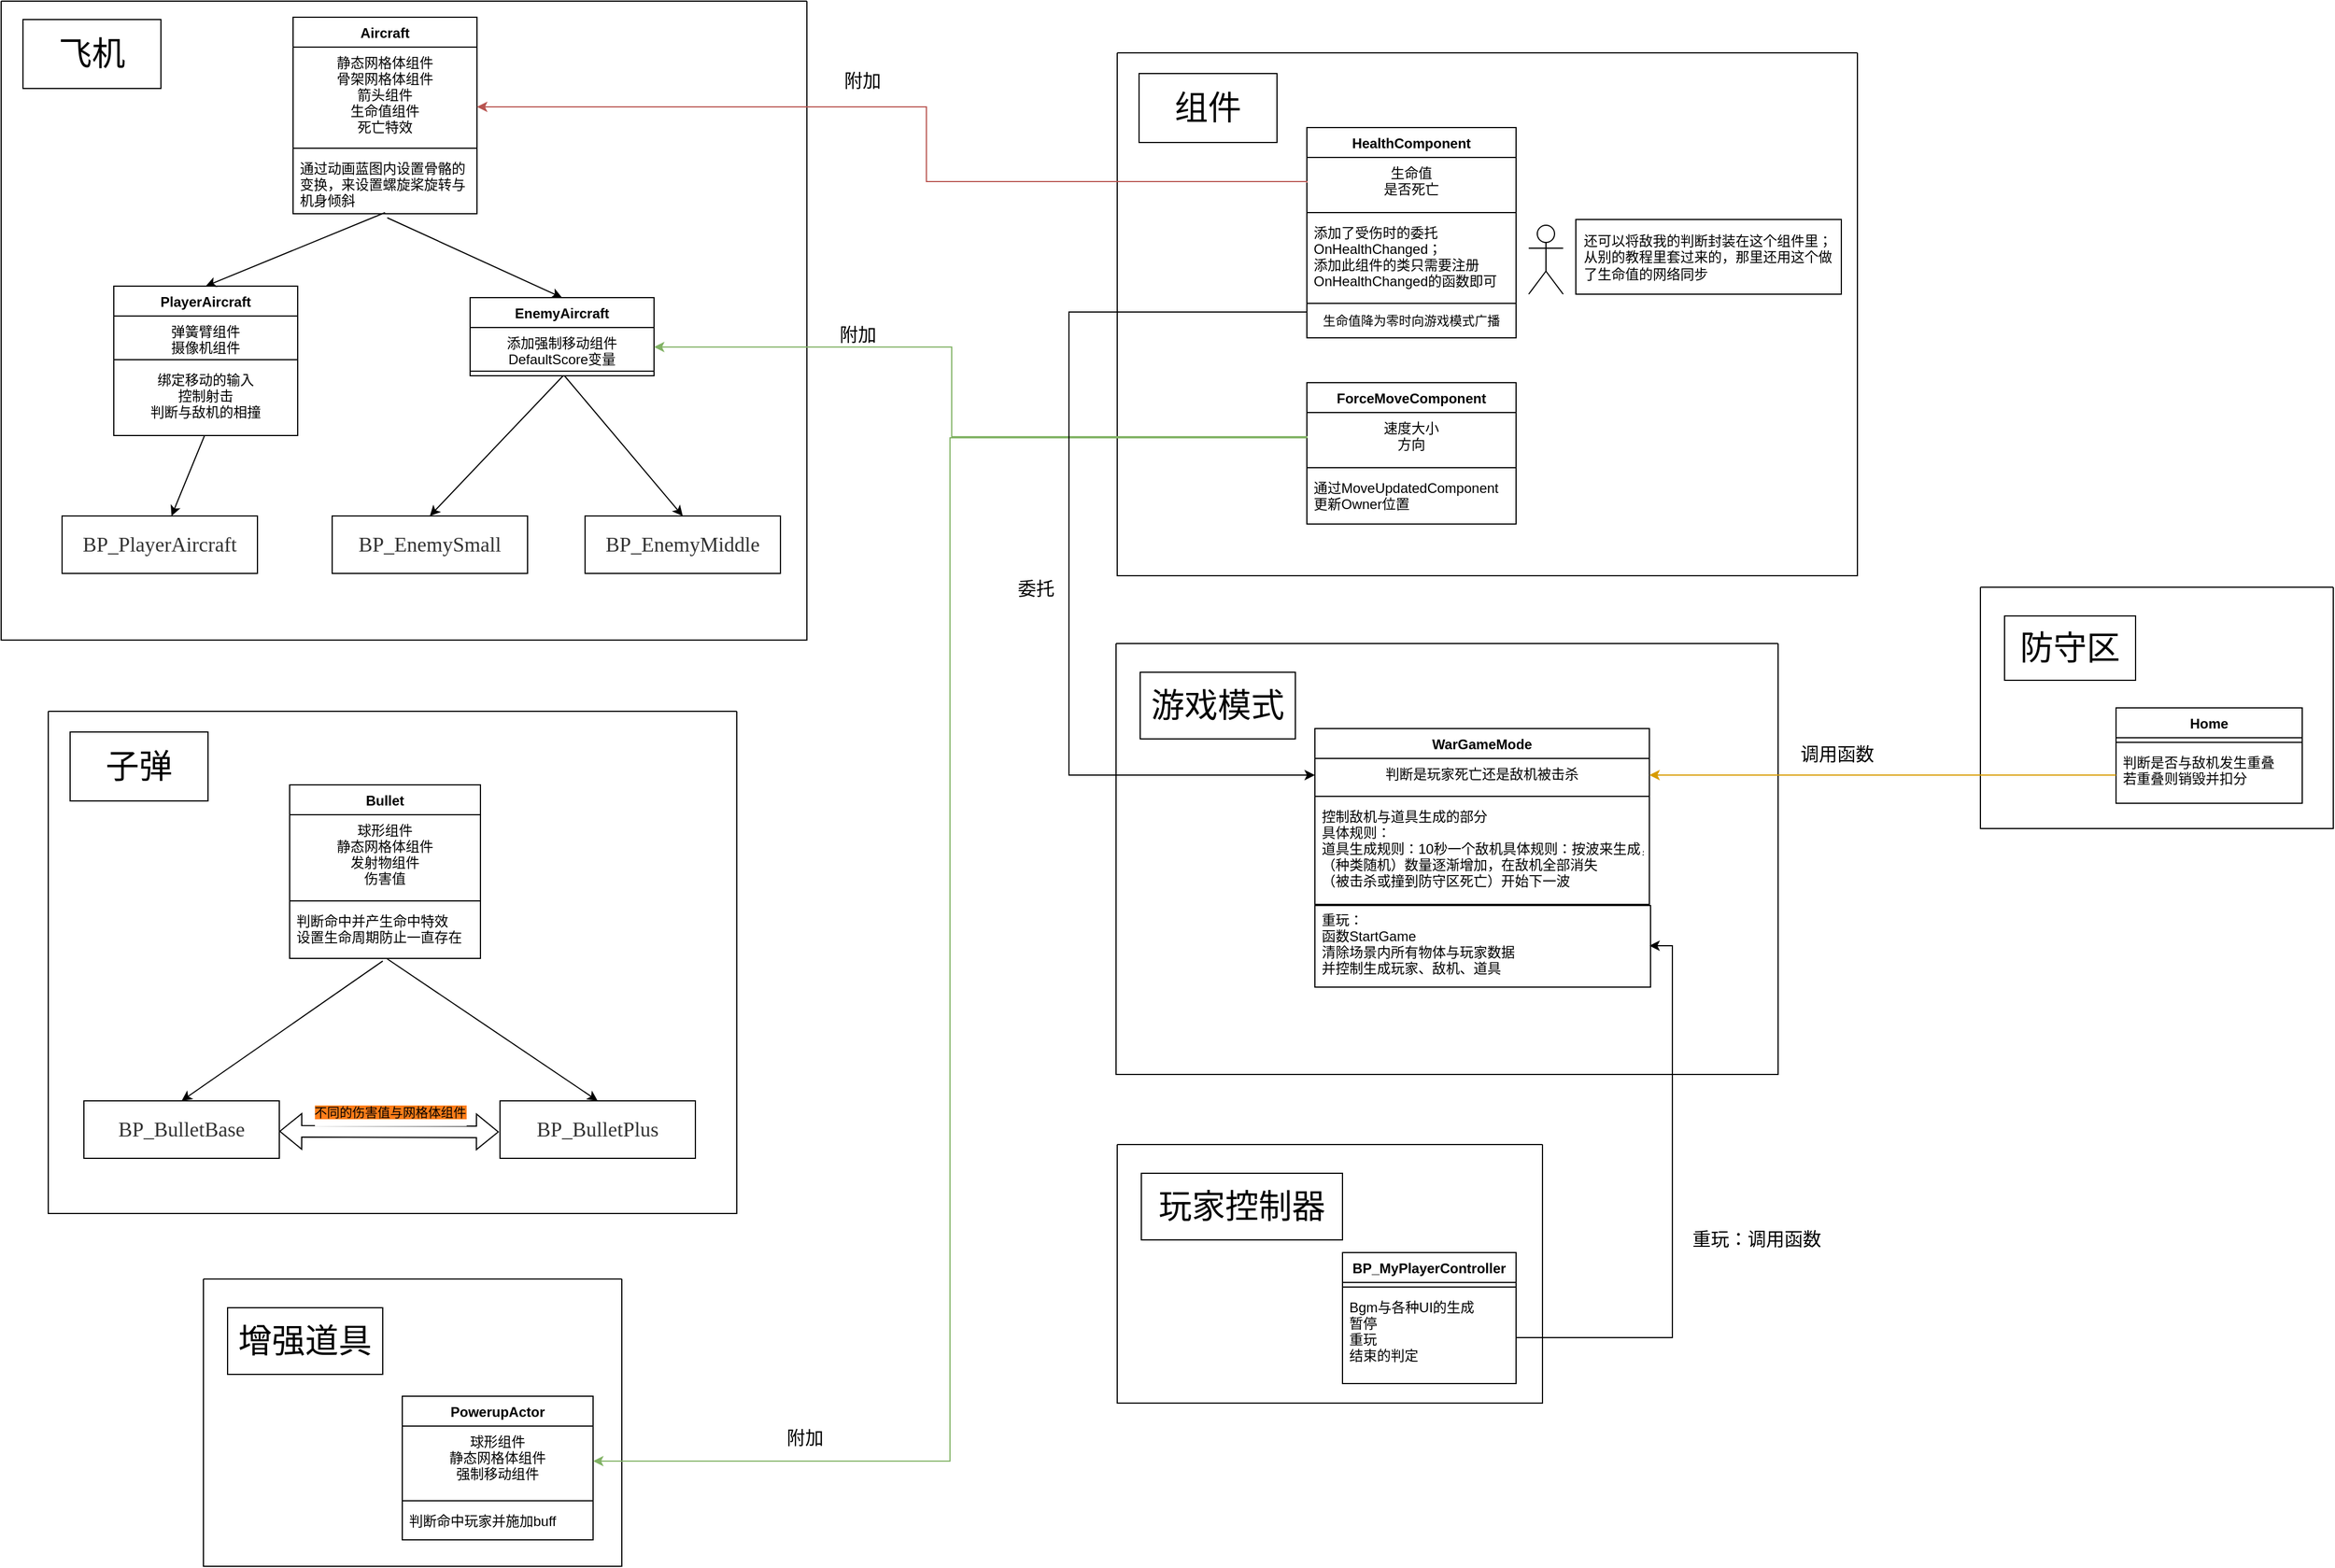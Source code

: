 <mxfile version="20.0.4" type="github">
  <diagram id="JQpSoryamnZWYD8ubrE5" name="Page-1">
    <mxGraphModel dx="1422" dy="774" grid="0" gridSize="10" guides="1" tooltips="1" connect="1" arrows="1" fold="1" page="1" pageScale="2.8" pageWidth="827" pageHeight="600" math="0" shadow="0">
      <root>
        <mxCell id="0" />
        <mxCell id="1" parent="0" />
        <mxCell id="8JjJnCANUardXnhekm5R-16" value="" style="swimlane;startSize=0;" parent="1" vertex="1">
          <mxGeometry x="133" y="153" width="701" height="556" as="geometry">
            <mxRectangle x="18" y="27" width="50" height="44" as="alternateBounds" />
          </mxGeometry>
        </mxCell>
        <mxCell id="8JjJnCANUardXnhekm5R-1" value="Aircraft" style="swimlane;fontStyle=1;align=center;verticalAlign=top;childLayout=stackLayout;horizontal=1;startSize=26;horizontalStack=0;resizeParent=1;resizeParentMax=0;resizeLast=0;collapsible=1;marginBottom=0;" parent="8JjJnCANUardXnhekm5R-16" vertex="1">
          <mxGeometry x="254" y="14" width="160" height="171" as="geometry" />
        </mxCell>
        <mxCell id="8JjJnCANUardXnhekm5R-2" value="静态网格体组件&#xa;骨架网格体组件&#xa;箭头组件&#xa;生命值组件&#xa;死亡特效" style="text;strokeColor=none;fillColor=none;align=center;verticalAlign=top;spacingLeft=4;spacingRight=4;overflow=hidden;rotatable=0;points=[[0,0.5],[1,0.5]];portConstraint=eastwest;" parent="8JjJnCANUardXnhekm5R-1" vertex="1">
          <mxGeometry y="26" width="160" height="84" as="geometry" />
        </mxCell>
        <mxCell id="8JjJnCANUardXnhekm5R-3" value="" style="line;strokeWidth=1;fillColor=none;align=left;verticalAlign=middle;spacingTop=-1;spacingLeft=3;spacingRight=3;rotatable=0;labelPosition=right;points=[];portConstraint=eastwest;" parent="8JjJnCANUardXnhekm5R-1" vertex="1">
          <mxGeometry y="110" width="160" height="8" as="geometry" />
        </mxCell>
        <mxCell id="8JjJnCANUardXnhekm5R-4" value="通过动画蓝图内设置骨骼的&#xa;变换，来设置螺旋桨旋转与&#xa;机身倾斜" style="text;strokeColor=none;fillColor=none;align=left;verticalAlign=top;spacingLeft=4;spacingRight=4;overflow=hidden;rotatable=0;points=[[0,0.5],[1,0.5]];portConstraint=eastwest;" parent="8JjJnCANUardXnhekm5R-1" vertex="1">
          <mxGeometry y="118" width="160" height="53" as="geometry" />
        </mxCell>
        <mxCell id="8JjJnCANUardXnhekm5R-5" value="PlayerAircraft" style="swimlane;fontStyle=1;align=center;verticalAlign=top;childLayout=stackLayout;horizontal=1;startSize=26;horizontalStack=0;resizeParent=1;resizeParentMax=0;resizeLast=0;collapsible=1;marginBottom=0;" parent="8JjJnCANUardXnhekm5R-16" vertex="1">
          <mxGeometry x="98" y="248" width="160" height="130" as="geometry" />
        </mxCell>
        <mxCell id="8JjJnCANUardXnhekm5R-6" value="弹簧臂组件&#xa;摄像机组件" style="text;strokeColor=none;fillColor=none;align=center;verticalAlign=top;spacingLeft=4;spacingRight=4;overflow=hidden;rotatable=0;points=[[0,0.5],[1,0.5]];portConstraint=eastwest;" parent="8JjJnCANUardXnhekm5R-5" vertex="1">
          <mxGeometry y="26" width="160" height="34" as="geometry" />
        </mxCell>
        <mxCell id="8JjJnCANUardXnhekm5R-7" value="" style="line;strokeWidth=1;fillColor=none;align=left;verticalAlign=middle;spacingTop=-1;spacingLeft=3;spacingRight=3;rotatable=0;labelPosition=right;points=[];portConstraint=eastwest;" parent="8JjJnCANUardXnhekm5R-5" vertex="1">
          <mxGeometry y="60" width="160" height="8" as="geometry" />
        </mxCell>
        <mxCell id="8JjJnCANUardXnhekm5R-8" value="绑定移动的输入&#xa;控制射击&#xa;判断与敌机的相撞" style="text;strokeColor=none;fillColor=none;align=center;verticalAlign=top;spacingLeft=4;spacingRight=4;overflow=hidden;rotatable=0;points=[[0,0.5],[1,0.5]];portConstraint=eastwest;" parent="8JjJnCANUardXnhekm5R-5" vertex="1">
          <mxGeometry y="68" width="160" height="62" as="geometry" />
        </mxCell>
        <mxCell id="8JjJnCANUardXnhekm5R-9" value="EnemyAircraft" style="swimlane;fontStyle=1;align=center;verticalAlign=top;childLayout=stackLayout;horizontal=1;startSize=26;horizontalStack=0;resizeParent=1;resizeParentMax=0;resizeLast=0;collapsible=1;marginBottom=0;" parent="8JjJnCANUardXnhekm5R-16" vertex="1">
          <mxGeometry x="408" y="258" width="160" height="68" as="geometry" />
        </mxCell>
        <mxCell id="8JjJnCANUardXnhekm5R-10" value="添加强制移动组件&#xa;DefaultScore变量" style="text;strokeColor=none;fillColor=none;align=center;verticalAlign=top;spacingLeft=4;spacingRight=4;overflow=hidden;rotatable=0;points=[[0,0.5],[1,0.5]];portConstraint=eastwest;" parent="8JjJnCANUardXnhekm5R-9" vertex="1">
          <mxGeometry y="26" width="160" height="34" as="geometry" />
        </mxCell>
        <mxCell id="8JjJnCANUardXnhekm5R-11" value="" style="line;strokeWidth=1;fillColor=none;align=left;verticalAlign=middle;spacingTop=-1;spacingLeft=3;spacingRight=3;rotatable=0;labelPosition=right;points=[];portConstraint=eastwest;" parent="8JjJnCANUardXnhekm5R-9" vertex="1">
          <mxGeometry y="60" width="160" height="8" as="geometry" />
        </mxCell>
        <mxCell id="8JjJnCANUardXnhekm5R-13" value="&lt;span style=&quot;color: rgb(50, 50, 50); font-family: 微软雅黑; font-size: 18px; background-color: rgba(255, 255, 255, 0.01);&quot;&gt;BP_PlayerAircraft&lt;/span&gt;" style="rounded=0;whiteSpace=wrap;html=1;" parent="8JjJnCANUardXnhekm5R-16" vertex="1">
          <mxGeometry x="53" y="448" width="170" height="50" as="geometry" />
        </mxCell>
        <mxCell id="8JjJnCANUardXnhekm5R-14" value="&lt;span style=&quot;color: rgb(50, 50, 50); font-family: 微软雅黑; font-size: 18px; background-color: rgba(255, 255, 255, 0.01);&quot;&gt;BP_EnemySmall&lt;/span&gt;" style="rounded=0;whiteSpace=wrap;html=1;" parent="8JjJnCANUardXnhekm5R-16" vertex="1">
          <mxGeometry x="288" y="448" width="170" height="50" as="geometry" />
        </mxCell>
        <mxCell id="8JjJnCANUardXnhekm5R-15" value="&lt;span style=&quot;color: rgb(50, 50, 50); font-family: 微软雅黑; font-size: 18px; background-color: rgba(255, 255, 255, 0.01);&quot;&gt;BP_EnemyMiddle&lt;/span&gt;" style="rounded=0;whiteSpace=wrap;html=1;" parent="8JjJnCANUardXnhekm5R-16" vertex="1">
          <mxGeometry x="508" y="448" width="170" height="50" as="geometry" />
        </mxCell>
        <mxCell id="8JjJnCANUardXnhekm5R-18" value="&lt;font style=&quot;font-size: 29px;&quot;&gt;飞机&lt;/font&gt;" style="rounded=0;whiteSpace=wrap;html=1;" parent="8JjJnCANUardXnhekm5R-16" vertex="1">
          <mxGeometry x="19" y="16" width="120" height="60" as="geometry" />
        </mxCell>
        <mxCell id="8JjJnCANUardXnhekm5R-31" value="" style="endArrow=classic;html=1;rounded=0;fontSize=29;entryX=0.5;entryY=0;entryDx=0;entryDy=0;exitX=0.512;exitY=1.066;exitDx=0;exitDy=0;exitPerimeter=0;" parent="8JjJnCANUardXnhekm5R-16" source="8JjJnCANUardXnhekm5R-4" target="8JjJnCANUardXnhekm5R-9" edge="1">
          <mxGeometry width="50" height="50" relative="1" as="geometry">
            <mxPoint x="348" y="171" as="sourcePoint" />
            <mxPoint x="423" y="189" as="targetPoint" />
          </mxGeometry>
        </mxCell>
        <mxCell id="8JjJnCANUardXnhekm5R-50" value="" style="endArrow=classic;html=1;rounded=0;fontSize=29;entryX=0.5;entryY=0;entryDx=0;entryDy=0;exitX=0.5;exitY=0.981;exitDx=0;exitDy=0;exitPerimeter=0;" parent="8JjJnCANUardXnhekm5R-16" source="8JjJnCANUardXnhekm5R-4" target="8JjJnCANUardXnhekm5R-5" edge="1">
          <mxGeometry width="50" height="50" relative="1" as="geometry">
            <mxPoint x="349.92" y="179.716" as="sourcePoint" />
            <mxPoint x="498" y="268" as="targetPoint" />
          </mxGeometry>
        </mxCell>
        <mxCell id="8JjJnCANUardXnhekm5R-52" value="" style="endArrow=classic;html=1;rounded=0;fontSize=29;entryX=0.5;entryY=0;entryDx=0;entryDy=0;exitX=0.506;exitY=1;exitDx=0;exitDy=0;exitPerimeter=0;" parent="8JjJnCANUardXnhekm5R-16" target="8JjJnCANUardXnhekm5R-14" edge="1" source="8JjJnCANUardXnhekm5R-11">
          <mxGeometry width="50" height="50" relative="1" as="geometry">
            <mxPoint x="483.96" y="352.004" as="sourcePoint" />
            <mxPoint x="323" y="428.39" as="targetPoint" />
          </mxGeometry>
        </mxCell>
        <mxCell id="8JjJnCANUardXnhekm5R-51" value="" style="endArrow=classic;html=1;rounded=0;fontSize=29;exitX=0.506;exitY=1.139;exitDx=0;exitDy=0;exitPerimeter=0;" parent="8JjJnCANUardXnhekm5R-16" target="8JjJnCANUardXnhekm5R-13" edge="1">
          <mxGeometry width="50" height="50" relative="1" as="geometry">
            <mxPoint x="176.96" y="378.004" as="sourcePoint" />
            <mxPoint x="16" y="454.39" as="targetPoint" />
          </mxGeometry>
        </mxCell>
        <mxCell id="8JjJnCANUardXnhekm5R-74" value="" style="endArrow=classic;html=1;rounded=0;fontSize=29;entryX=0.5;entryY=0;entryDx=0;entryDy=0;exitX=0.513;exitY=1;exitDx=0;exitDy=0;exitPerimeter=0;" parent="8JjJnCANUardXnhekm5R-16" source="8JjJnCANUardXnhekm5R-11" target="8JjJnCANUardXnhekm5R-15" edge="1">
          <mxGeometry width="50" height="50" relative="1" as="geometry">
            <mxPoint x="485.6" y="354.47" as="sourcePoint" />
            <mxPoint x="383" y="458" as="targetPoint" />
          </mxGeometry>
        </mxCell>
        <mxCell id="8JjJnCANUardXnhekm5R-81" value="" style="swimlane;startSize=0;labelBackgroundColor=#FF7D19;fontSize=11;" parent="1" vertex="1">
          <mxGeometry x="174" y="771" width="599" height="437" as="geometry" />
        </mxCell>
        <mxCell id="8JjJnCANUardXnhekm5R-19" value="Bullet" style="swimlane;fontStyle=1;align=center;verticalAlign=top;childLayout=stackLayout;horizontal=1;startSize=26;horizontalStack=0;resizeParent=1;resizeParentMax=0;resizeLast=0;collapsible=1;marginBottom=0;" parent="8JjJnCANUardXnhekm5R-81" vertex="1">
          <mxGeometry x="210" y="64" width="166" height="151" as="geometry" />
        </mxCell>
        <mxCell id="8JjJnCANUardXnhekm5R-20" value="球形组件&#xa;静态网格体组件&#xa;发射物组件&#xa;伤害值" style="text;strokeColor=none;fillColor=none;align=center;verticalAlign=top;spacingLeft=4;spacingRight=4;overflow=hidden;rotatable=0;points=[[0,0.5],[1,0.5]];portConstraint=eastwest;" parent="8JjJnCANUardXnhekm5R-19" vertex="1">
          <mxGeometry y="26" width="166" height="71" as="geometry" />
        </mxCell>
        <mxCell id="8JjJnCANUardXnhekm5R-21" value="" style="line;strokeWidth=1;fillColor=none;align=left;verticalAlign=middle;spacingTop=-1;spacingLeft=3;spacingRight=3;rotatable=0;labelPosition=right;points=[];portConstraint=eastwest;" parent="8JjJnCANUardXnhekm5R-19" vertex="1">
          <mxGeometry y="97" width="166" height="8" as="geometry" />
        </mxCell>
        <mxCell id="8JjJnCANUardXnhekm5R-22" value="判断命中并产生命中特效&#xa;设置生命周期防止一直存在" style="text;strokeColor=none;fillColor=none;align=left;verticalAlign=top;spacingLeft=4;spacingRight=4;overflow=hidden;rotatable=0;points=[[0,0.5],[1,0.5]];portConstraint=eastwest;" parent="8JjJnCANUardXnhekm5R-19" vertex="1">
          <mxGeometry y="105" width="166" height="46" as="geometry" />
        </mxCell>
        <mxCell id="8JjJnCANUardXnhekm5R-75" value="&lt;span style=&quot;color: rgb(50, 50, 50); font-family: 微软雅黑; font-size: 18px; background-color: rgba(255, 255, 255, 0.01);&quot;&gt;BP_&lt;/span&gt;&lt;span style=&quot;color: rgb(50, 50, 50); font-family: 微软雅黑; font-size: 18px; background-color: rgba(255, 255, 255, 0.01);&quot;&gt;BulletBase&lt;/span&gt;" style="rounded=0;whiteSpace=wrap;html=1;" parent="8JjJnCANUardXnhekm5R-81" vertex="1">
          <mxGeometry x="31" y="339" width="170" height="50" as="geometry" />
        </mxCell>
        <mxCell id="8JjJnCANUardXnhekm5R-76" value="&lt;span style=&quot;color: rgb(50, 50, 50); font-family: 微软雅黑; font-size: 18px; background-color: rgba(255, 255, 255, 0.01);&quot;&gt;BP_BulletPlus&lt;/span&gt;" style="rounded=0;whiteSpace=wrap;html=1;" parent="8JjJnCANUardXnhekm5R-81" vertex="1">
          <mxGeometry x="393" y="339" width="170" height="50" as="geometry" />
        </mxCell>
        <mxCell id="8JjJnCANUardXnhekm5R-77" value="" style="endArrow=classic;html=1;rounded=0;fontSize=29;exitX=0.488;exitY=1.05;exitDx=0;exitDy=0;exitPerimeter=0;entryX=0.5;entryY=0;entryDx=0;entryDy=0;" parent="8JjJnCANUardXnhekm5R-81" source="8JjJnCANUardXnhekm5R-22" target="8JjJnCANUardXnhekm5R-75" edge="1">
          <mxGeometry width="50" height="50" relative="1" as="geometry">
            <mxPoint x="254.96" y="225.004" as="sourcePoint" />
            <mxPoint x="144" y="324" as="targetPoint" />
          </mxGeometry>
        </mxCell>
        <mxCell id="8JjJnCANUardXnhekm5R-78" value="" style="endArrow=classic;html=1;rounded=0;fontSize=29;entryX=0.5;entryY=0;entryDx=0;entryDy=0;exitX=0.511;exitY=1.008;exitDx=0;exitDy=0;exitPerimeter=0;" parent="8JjJnCANUardXnhekm5R-81" source="8JjJnCANUardXnhekm5R-22" target="8JjJnCANUardXnhekm5R-76" edge="1">
          <mxGeometry width="50" height="50" relative="1" as="geometry">
            <mxPoint x="318.96" y="230.004" as="sourcePoint" />
            <mxPoint x="208" y="326" as="targetPoint" />
          </mxGeometry>
        </mxCell>
        <mxCell id="8JjJnCANUardXnhekm5R-79" value="" style="shape=flexArrow;endArrow=classic;startArrow=classic;html=1;rounded=0;fontSize=29;" parent="8JjJnCANUardXnhekm5R-81" edge="1">
          <mxGeometry width="100" height="100" relative="1" as="geometry">
            <mxPoint x="201" y="365.5" as="sourcePoint" />
            <mxPoint x="392" y="366" as="targetPoint" />
          </mxGeometry>
        </mxCell>
        <mxCell id="8JjJnCANUardXnhekm5R-80" value="&lt;font style=&quot;font-size: 11px; background-color: rgb(255, 125, 25);&quot;&gt;不同的伤害值与网格体组件&lt;/font&gt;" style="edgeLabel;html=1;align=center;verticalAlign=middle;resizable=0;points=[];fontSize=29;" parent="8JjJnCANUardXnhekm5R-79" vertex="1" connectable="0">
          <mxGeometry x="0.299" y="-6" relative="1" as="geometry">
            <mxPoint x="-28" y="-29" as="offset" />
          </mxGeometry>
        </mxCell>
        <mxCell id="8JjJnCANUardXnhekm5R-82" value="&lt;font style=&quot;font-size: 29px;&quot;&gt;子弹&lt;/font&gt;" style="rounded=0;whiteSpace=wrap;html=1;" parent="8JjJnCANUardXnhekm5R-81" vertex="1">
          <mxGeometry x="19" y="18" width="120" height="60" as="geometry" />
        </mxCell>
        <mxCell id="8JjJnCANUardXnhekm5R-87" value="" style="swimlane;startSize=0;labelBackgroundColor=#FF7D19;fontSize=11;" parent="1" vertex="1">
          <mxGeometry x="309" y="1265" width="364" height="250" as="geometry" />
        </mxCell>
        <mxCell id="8JjJnCANUardXnhekm5R-83" value="PowerupActor" style="swimlane;fontStyle=1;align=center;verticalAlign=top;childLayout=stackLayout;horizontal=1;startSize=26;horizontalStack=0;resizeParent=1;resizeParentMax=0;resizeLast=0;collapsible=1;marginBottom=0;" parent="8JjJnCANUardXnhekm5R-87" vertex="1">
          <mxGeometry x="173" y="102" width="166" height="125" as="geometry" />
        </mxCell>
        <mxCell id="8JjJnCANUardXnhekm5R-84" value="球形组件&#xa;静态网格体组件&#xa;强制移动组件" style="text;strokeColor=none;fillColor=none;align=center;verticalAlign=top;spacingLeft=4;spacingRight=4;overflow=hidden;rotatable=0;points=[[0,0.5],[1,0.5]];portConstraint=eastwest;" parent="8JjJnCANUardXnhekm5R-83" vertex="1">
          <mxGeometry y="26" width="166" height="61" as="geometry" />
        </mxCell>
        <mxCell id="8JjJnCANUardXnhekm5R-85" value="" style="line;strokeWidth=1;fillColor=none;align=left;verticalAlign=middle;spacingTop=-1;spacingLeft=3;spacingRight=3;rotatable=0;labelPosition=right;points=[];portConstraint=eastwest;" parent="8JjJnCANUardXnhekm5R-83" vertex="1">
          <mxGeometry y="87" width="166" height="8" as="geometry" />
        </mxCell>
        <mxCell id="8JjJnCANUardXnhekm5R-86" value="判断命中玩家并施加buff" style="text;strokeColor=none;fillColor=none;align=left;verticalAlign=top;spacingLeft=4;spacingRight=4;overflow=hidden;rotatable=0;points=[[0,0.5],[1,0.5]];portConstraint=eastwest;" parent="8JjJnCANUardXnhekm5R-83" vertex="1">
          <mxGeometry y="95" width="166" height="30" as="geometry" />
        </mxCell>
        <mxCell id="8JjJnCANUardXnhekm5R-88" value="&lt;font style=&quot;font-size: 29px;&quot;&gt;增强道具&lt;/font&gt;" style="rounded=0;whiteSpace=wrap;html=1;" parent="8JjJnCANUardXnhekm5R-87" vertex="1">
          <mxGeometry x="21" y="25" width="135" height="58" as="geometry" />
        </mxCell>
        <mxCell id="8JjJnCANUardXnhekm5R-89" value="" style="swimlane;startSize=0;labelBackgroundColor=#FF7D19;fontSize=11;" parent="1" vertex="1">
          <mxGeometry x="1855" y="663" width="307" height="210" as="geometry" />
        </mxCell>
        <mxCell id="8JjJnCANUardXnhekm5R-90" value="Home" style="swimlane;fontStyle=1;align=center;verticalAlign=top;childLayout=stackLayout;horizontal=1;startSize=26;horizontalStack=0;resizeParent=1;resizeParentMax=0;resizeLast=0;collapsible=1;marginBottom=0;" parent="8JjJnCANUardXnhekm5R-89" vertex="1">
          <mxGeometry x="118" y="105" width="162" height="83" as="geometry" />
        </mxCell>
        <mxCell id="8JjJnCANUardXnhekm5R-92" value="" style="line;strokeWidth=1;fillColor=none;align=left;verticalAlign=middle;spacingTop=-1;spacingLeft=3;spacingRight=3;rotatable=0;labelPosition=right;points=[];portConstraint=eastwest;" parent="8JjJnCANUardXnhekm5R-90" vertex="1">
          <mxGeometry y="26" width="162" height="8" as="geometry" />
        </mxCell>
        <mxCell id="8JjJnCANUardXnhekm5R-93" value="判断是否与敌机发生重叠&#xa;若重叠则销毁并扣分" style="text;strokeColor=none;fillColor=none;align=left;verticalAlign=top;spacingLeft=4;spacingRight=4;overflow=hidden;rotatable=0;points=[[0,0.5],[1,0.5]];portConstraint=eastwest;" parent="8JjJnCANUardXnhekm5R-90" vertex="1">
          <mxGeometry y="34" width="162" height="49" as="geometry" />
        </mxCell>
        <mxCell id="8JjJnCANUardXnhekm5R-94" value="&lt;span style=&quot;font-size: 29px;&quot;&gt;防守区&lt;/span&gt;" style="rounded=0;whiteSpace=wrap;html=1;" parent="8JjJnCANUardXnhekm5R-89" vertex="1">
          <mxGeometry x="21" y="25" width="114" height="56" as="geometry" />
        </mxCell>
        <mxCell id="8JjJnCANUardXnhekm5R-95" value="" style="swimlane;startSize=0;labelBackgroundColor=#FF7D19;fontSize=11;" parent="1" vertex="1">
          <mxGeometry x="1104" y="198" width="644" height="455" as="geometry" />
        </mxCell>
        <mxCell id="8JjJnCANUardXnhekm5R-96" value="HealthComponent" style="swimlane;fontStyle=1;align=center;verticalAlign=top;childLayout=stackLayout;horizontal=1;startSize=26;horizontalStack=0;resizeParent=1;resizeParentMax=0;resizeLast=0;collapsible=1;marginBottom=0;" parent="8JjJnCANUardXnhekm5R-95" vertex="1">
          <mxGeometry x="165" y="65" width="182" height="153" as="geometry" />
        </mxCell>
        <mxCell id="8JjJnCANUardXnhekm5R-97" value="生命值&#xa;是否死亡" style="text;strokeColor=none;fillColor=none;align=center;verticalAlign=top;spacingLeft=4;spacingRight=4;overflow=hidden;rotatable=0;points=[[0,0.5],[1,0.5]];portConstraint=eastwest;" parent="8JjJnCANUardXnhekm5R-96" vertex="1">
          <mxGeometry y="26" width="182" height="44" as="geometry" />
        </mxCell>
        <mxCell id="8JjJnCANUardXnhekm5R-98" value="" style="line;strokeWidth=1;fillColor=none;align=left;verticalAlign=middle;spacingTop=-1;spacingLeft=3;spacingRight=3;rotatable=0;labelPosition=right;points=[];portConstraint=eastwest;" parent="8JjJnCANUardXnhekm5R-96" vertex="1">
          <mxGeometry y="70" width="182" height="8" as="geometry" />
        </mxCell>
        <mxCell id="8JjJnCANUardXnhekm5R-99" value="添加了受伤时的委托&#xa;OnHealthChanged；&#xa;添加此组件的类只需要注册&#xa;OnHealthChanged的函数即可" style="text;strokeColor=none;fillColor=none;align=left;verticalAlign=top;spacingLeft=4;spacingRight=4;overflow=hidden;rotatable=0;points=[[0,0.5],[1,0.5]];portConstraint=eastwest;" parent="8JjJnCANUardXnhekm5R-96" vertex="1">
          <mxGeometry y="78" width="182" height="75" as="geometry" />
        </mxCell>
        <mxCell id="8JjJnCANUardXnhekm5R-100" value="&lt;div class=&quot;mind-clipboard&quot;&gt;&lt;div&gt;还可以将敌我的判断封装在这个组件里；&lt;/div&gt;&lt;div&gt;从别的教程里套过来的，那里还用这个做了生命值的网络同步&lt;/div&gt;&lt;/div&gt;" style="rounded=0;whiteSpace=wrap;html=1;align=left;spacingLeft=5;spacingRight=4;" parent="8JjJnCANUardXnhekm5R-95" vertex="1">
          <mxGeometry x="399" y="145" width="231" height="65" as="geometry" />
        </mxCell>
        <mxCell id="8JjJnCANUardXnhekm5R-106" value="&lt;font style=&quot;font-size: 29px;&quot;&gt;组件&lt;/font&gt;" style="rounded=0;whiteSpace=wrap;html=1;" parent="8JjJnCANUardXnhekm5R-95" vertex="1">
          <mxGeometry x="19" y="18" width="120" height="60" as="geometry" />
        </mxCell>
        <mxCell id="8JjJnCANUardXnhekm5R-108" value="ForceMoveComponent" style="swimlane;fontStyle=1;align=center;verticalAlign=top;childLayout=stackLayout;horizontal=1;startSize=26;horizontalStack=0;resizeParent=1;resizeParentMax=0;resizeLast=0;collapsible=1;marginBottom=0;" parent="8JjJnCANUardXnhekm5R-95" vertex="1">
          <mxGeometry x="165" y="287" width="182" height="123" as="geometry" />
        </mxCell>
        <mxCell id="8JjJnCANUardXnhekm5R-109" value="速度大小&#xa;方向" style="text;strokeColor=none;fillColor=none;align=center;verticalAlign=top;spacingLeft=4;spacingRight=4;overflow=hidden;rotatable=0;points=[[0,0.5],[1,0.5]];portConstraint=eastwest;" parent="8JjJnCANUardXnhekm5R-108" vertex="1">
          <mxGeometry y="26" width="182" height="44" as="geometry" />
        </mxCell>
        <mxCell id="8JjJnCANUardXnhekm5R-110" value="" style="line;strokeWidth=1;fillColor=none;align=left;verticalAlign=middle;spacingTop=-1;spacingLeft=3;spacingRight=3;rotatable=0;labelPosition=right;points=[];portConstraint=eastwest;" parent="8JjJnCANUardXnhekm5R-108" vertex="1">
          <mxGeometry y="70" width="182" height="8" as="geometry" />
        </mxCell>
        <mxCell id="8JjJnCANUardXnhekm5R-111" value="通过MoveUpdatedComponent&#xa;更新Owner位置" style="text;strokeColor=none;fillColor=none;align=left;verticalAlign=top;spacingLeft=4;spacingRight=4;overflow=hidden;rotatable=0;points=[[0,0.5],[1,0.5]];portConstraint=eastwest;" parent="8JjJnCANUardXnhekm5R-108" vertex="1">
          <mxGeometry y="78" width="182" height="45" as="geometry" />
        </mxCell>
        <mxCell id="8JjJnCANUardXnhekm5R-116" value="" style="shape=umlActor;verticalLabelPosition=bottom;verticalAlign=top;html=1;outlineConnect=0;labelBackgroundColor=#FF7D19;fontSize=11;" parent="8JjJnCANUardXnhekm5R-95" vertex="1">
          <mxGeometry x="358" y="150" width="30" height="60" as="geometry" />
        </mxCell>
        <mxCell id="OetIh0io4s2YvfrxJ5Rn-3" value="生命值降为零时向游戏模式广播" style="rounded=0;whiteSpace=wrap;html=1;labelBackgroundColor=#FFFFFF;fontSize=11;fontColor=#000000;" vertex="1" parent="8JjJnCANUardXnhekm5R-95">
          <mxGeometry x="165" y="218" width="182" height="30" as="geometry" />
        </mxCell>
        <mxCell id="8JjJnCANUardXnhekm5R-107" style="edgeStyle=orthogonalEdgeStyle;rounded=0;orthogonalLoop=1;jettySize=auto;html=1;exitX=0;exitY=0.5;exitDx=0;exitDy=0;fontSize=11;fillColor=#f8cecc;strokeColor=#b85450;" parent="1" source="8JjJnCANUardXnhekm5R-97" target="8JjJnCANUardXnhekm5R-2" edge="1">
          <mxGeometry relative="1" as="geometry">
            <Array as="points">
              <mxPoint x="938" y="310" />
              <mxPoint x="938" y="245" />
            </Array>
          </mxGeometry>
        </mxCell>
        <mxCell id="8JjJnCANUardXnhekm5R-114" style="edgeStyle=orthogonalEdgeStyle;rounded=0;orthogonalLoop=1;jettySize=auto;html=1;exitX=0;exitY=0.5;exitDx=0;exitDy=0;entryX=1;entryY=0.5;entryDx=0;entryDy=0;fontSize=11;fillColor=#d5e8d4;strokeColor=#82b366;" parent="1" source="8JjJnCANUardXnhekm5R-109" target="8JjJnCANUardXnhekm5R-10" edge="1">
          <mxGeometry relative="1" as="geometry">
            <Array as="points">
              <mxPoint x="1269" y="532" />
              <mxPoint x="960" y="532" />
              <mxPoint x="960" y="454" />
            </Array>
          </mxGeometry>
        </mxCell>
        <mxCell id="8JjJnCANUardXnhekm5R-115" style="edgeStyle=orthogonalEdgeStyle;rounded=0;orthogonalLoop=1;jettySize=auto;html=1;exitX=0;exitY=0.5;exitDx=0;exitDy=0;entryX=1;entryY=0.5;entryDx=0;entryDy=0;fontSize=11;fillColor=#d5e8d4;strokeColor=#82b366;" parent="1" source="8JjJnCANUardXnhekm5R-109" target="8JjJnCANUardXnhekm5R-84" edge="1">
          <mxGeometry relative="1" as="geometry" />
        </mxCell>
        <mxCell id="8JjJnCANUardXnhekm5R-117" value="" style="swimlane;startSize=0;labelBackgroundColor=#FF7D19;fontSize=11;" parent="1" vertex="1">
          <mxGeometry x="1103" y="712" width="576" height="375" as="geometry" />
        </mxCell>
        <mxCell id="8JjJnCANUardXnhekm5R-118" value="WarGameMode" style="swimlane;fontStyle=1;align=center;verticalAlign=top;childLayout=stackLayout;horizontal=1;startSize=26;horizontalStack=0;resizeParent=1;resizeParentMax=0;resizeLast=0;collapsible=1;marginBottom=0;" parent="8JjJnCANUardXnhekm5R-117" vertex="1">
          <mxGeometry x="173" y="74" width="291" height="153" as="geometry" />
        </mxCell>
        <mxCell id="8JjJnCANUardXnhekm5R-119" value="判断是玩家死亡还是敌机被击杀" style="text;strokeColor=none;fillColor=none;align=center;verticalAlign=top;spacingLeft=4;spacingRight=4;overflow=hidden;rotatable=0;points=[[0,0.5],[1,0.5]];portConstraint=eastwest;" parent="8JjJnCANUardXnhekm5R-118" vertex="1">
          <mxGeometry y="26" width="291" height="29" as="geometry" />
        </mxCell>
        <mxCell id="8JjJnCANUardXnhekm5R-120" value="" style="line;strokeWidth=1;fillColor=none;align=left;verticalAlign=middle;spacingTop=-1;spacingLeft=3;spacingRight=3;rotatable=0;labelPosition=right;points=[];portConstraint=eastwest;" parent="8JjJnCANUardXnhekm5R-118" vertex="1">
          <mxGeometry y="55" width="291" height="8" as="geometry" />
        </mxCell>
        <mxCell id="8JjJnCANUardXnhekm5R-121" value="控制敌机与道具生成的部分&#xa;具体规则：&#xa;道具生成规则：10秒一个敌机具体规则：按波来生成，每一波敌机&#xa;（种类随机）数量逐渐增加，在敌机全部消失&#xa;（被击杀或撞到防守区死亡）开始下一波" style="text;strokeColor=none;fillColor=none;align=left;verticalAlign=top;spacingLeft=4;spacingRight=4;overflow=hidden;rotatable=0;points=[[0,0.5],[1,0.5]];portConstraint=eastwest;" parent="8JjJnCANUardXnhekm5R-118" vertex="1">
          <mxGeometry y="63" width="291" height="90" as="geometry" />
        </mxCell>
        <mxCell id="8JjJnCANUardXnhekm5R-122" value="&lt;font style=&quot;font-size: 29px;&quot;&gt;游戏模式&lt;/font&gt;" style="rounded=0;whiteSpace=wrap;html=1;" parent="8JjJnCANUardXnhekm5R-117" vertex="1">
          <mxGeometry x="21" y="25" width="135" height="58" as="geometry" />
        </mxCell>
        <mxCell id="8JjJnCANUardXnhekm5R-152" value="" style="rounded=0;whiteSpace=wrap;html=1;labelBackgroundColor=#FFFFFF;fontSize=11;fontColor=#000000;" parent="8JjJnCANUardXnhekm5R-117" vertex="1">
          <mxGeometry x="173" y="228" width="292" height="71" as="geometry" />
        </mxCell>
        <mxCell id="8JjJnCANUardXnhekm5R-151" value="重玩：&#xa;函数StartGame&#xa;清除场景内所有物体与玩家数据&#xa;并控制生成玩家、敌机、道具" style="text;strokeColor=none;fillColor=none;align=left;verticalAlign=top;spacingLeft=4;spacingRight=4;overflow=hidden;rotatable=0;points=[[0,0.5],[1,0.5]];portConstraint=eastwest;" parent="8JjJnCANUardXnhekm5R-117" vertex="1">
          <mxGeometry x="173" y="227" width="291" height="72" as="geometry" />
        </mxCell>
        <mxCell id="8JjJnCANUardXnhekm5R-143" style="edgeStyle=orthogonalEdgeStyle;rounded=0;orthogonalLoop=1;jettySize=auto;html=1;exitX=0;exitY=0.5;exitDx=0;exitDy=0;entryX=1;entryY=0.5;entryDx=0;entryDy=0;labelBackgroundColor=#FF7D19;labelBorderColor=#FF7D19;fontSize=11;fontColor=#FF7D19;fillColor=#ffe6cc;strokeColor=#d79b00;" parent="1" source="8JjJnCANUardXnhekm5R-93" target="8JjJnCANUardXnhekm5R-119" edge="1">
          <mxGeometry relative="1" as="geometry" />
        </mxCell>
        <mxCell id="8JjJnCANUardXnhekm5R-144" value="" style="swimlane;startSize=0;labelBackgroundColor=#FF7D19;fontSize=11;" parent="1" vertex="1">
          <mxGeometry x="1104" y="1148" width="370" height="225" as="geometry" />
        </mxCell>
        <mxCell id="8JjJnCANUardXnhekm5R-145" value="BP_MyPlayerController" style="swimlane;fontStyle=1;align=center;verticalAlign=top;childLayout=stackLayout;horizontal=1;startSize=26;horizontalStack=0;resizeParent=1;resizeParentMax=0;resizeLast=0;collapsible=1;marginBottom=0;" parent="8JjJnCANUardXnhekm5R-144" vertex="1">
          <mxGeometry x="196" y="94" width="151" height="114" as="geometry" />
        </mxCell>
        <mxCell id="8JjJnCANUardXnhekm5R-147" value="" style="line;strokeWidth=1;fillColor=none;align=left;verticalAlign=middle;spacingTop=-1;spacingLeft=3;spacingRight=3;rotatable=0;labelPosition=right;points=[];portConstraint=eastwest;" parent="8JjJnCANUardXnhekm5R-145" vertex="1">
          <mxGeometry y="26" width="151" height="8" as="geometry" />
        </mxCell>
        <mxCell id="8JjJnCANUardXnhekm5R-148" value="Bgm与各种UI的生成&#xa;暂停&#xa;重玩&#xa;结束的判定" style="text;strokeColor=none;fillColor=none;align=left;verticalAlign=top;spacingLeft=4;spacingRight=4;overflow=hidden;rotatable=0;points=[[0,0.5],[1,0.5]];portConstraint=eastwest;" parent="8JjJnCANUardXnhekm5R-145" vertex="1">
          <mxGeometry y="34" width="151" height="80" as="geometry" />
        </mxCell>
        <mxCell id="8JjJnCANUardXnhekm5R-149" value="&lt;font style=&quot;font-size: 29px;&quot;&gt;玩家控制器&lt;/font&gt;" style="rounded=0;whiteSpace=wrap;html=1;" parent="8JjJnCANUardXnhekm5R-144" vertex="1">
          <mxGeometry x="21" y="25" width="175" height="58" as="geometry" />
        </mxCell>
        <mxCell id="8JjJnCANUardXnhekm5R-153" style="edgeStyle=orthogonalEdgeStyle;rounded=0;orthogonalLoop=1;jettySize=auto;html=1;exitX=1;exitY=0.5;exitDx=0;exitDy=0;entryX=1;entryY=0.5;entryDx=0;entryDy=0;labelBackgroundColor=#FF7D19;labelBorderColor=#FF7D19;fontSize=11;fontColor=#000000;" parent="1" source="8JjJnCANUardXnhekm5R-148" target="8JjJnCANUardXnhekm5R-151" edge="1">
          <mxGeometry relative="1" as="geometry" />
        </mxCell>
        <mxCell id="8JjJnCANUardXnhekm5R-154" value="&lt;font style=&quot;font-size: 16px;&quot;&gt;重玩：调用函数&lt;/font&gt;" style="text;html=1;align=center;verticalAlign=middle;resizable=0;points=[];autosize=1;strokeColor=none;fillColor=none;fontSize=11;fontColor=#000000;" parent="1" vertex="1">
          <mxGeometry x="1595" y="1214" width="130" height="31" as="geometry" />
        </mxCell>
        <mxCell id="8JjJnCANUardXnhekm5R-155" value="&lt;font style=&quot;font-size: 16px;&quot;&gt;附加&lt;/font&gt;" style="text;html=1;align=center;verticalAlign=middle;resizable=0;points=[];autosize=1;strokeColor=none;fillColor=none;fontSize=11;fontColor=#000000;" parent="1" vertex="1">
          <mxGeometry x="853" y="427" width="50" height="31" as="geometry" />
        </mxCell>
        <mxCell id="8JjJnCANUardXnhekm5R-156" value="&lt;font style=&quot;font-size: 16px;&quot;&gt;附加&lt;/font&gt;" style="text;html=1;align=center;verticalAlign=middle;resizable=0;points=[];autosize=1;strokeColor=none;fillColor=none;fontSize=11;fontColor=#000000;" parent="1" vertex="1">
          <mxGeometry x="807" y="1387" width="50" height="31" as="geometry" />
        </mxCell>
        <mxCell id="8JjJnCANUardXnhekm5R-157" value="&lt;font style=&quot;font-size: 16px;&quot;&gt;委托&lt;/font&gt;" style="text;html=1;align=center;verticalAlign=middle;resizable=0;points=[];autosize=1;strokeColor=none;fillColor=none;fontSize=11;fontColor=#000000;" parent="1" vertex="1">
          <mxGeometry x="1008" y="648" width="50" height="31" as="geometry" />
        </mxCell>
        <mxCell id="8JjJnCANUardXnhekm5R-158" value="&lt;font style=&quot;font-size: 16px;&quot;&gt;调用函数&lt;/font&gt;" style="text;html=1;align=center;verticalAlign=middle;resizable=0;points=[];autosize=1;strokeColor=none;fillColor=none;fontSize=11;fontColor=#000000;" parent="1" vertex="1">
          <mxGeometry x="1689" y="792" width="82" height="31" as="geometry" />
        </mxCell>
        <mxCell id="8JjJnCANUardXnhekm5R-159" value="&lt;font style=&quot;font-size: 16px;&quot;&gt;附加&lt;/font&gt;" style="text;html=1;align=center;verticalAlign=middle;resizable=0;points=[];autosize=1;strokeColor=none;fillColor=none;fontSize=11;fontColor=#000000;" parent="1" vertex="1">
          <mxGeometry x="857" y="206" width="50" height="31" as="geometry" />
        </mxCell>
        <mxCell id="OetIh0io4s2YvfrxJ5Rn-4" style="edgeStyle=orthogonalEdgeStyle;rounded=0;orthogonalLoop=1;jettySize=auto;html=1;exitX=0;exitY=0.25;exitDx=0;exitDy=0;entryX=0;entryY=0.5;entryDx=0;entryDy=0;" edge="1" parent="1" source="OetIh0io4s2YvfrxJ5Rn-3" target="8JjJnCANUardXnhekm5R-119">
          <mxGeometry relative="1" as="geometry">
            <Array as="points">
              <mxPoint x="1062" y="424" />
              <mxPoint x="1062" y="827" />
            </Array>
          </mxGeometry>
        </mxCell>
      </root>
    </mxGraphModel>
  </diagram>
</mxfile>
